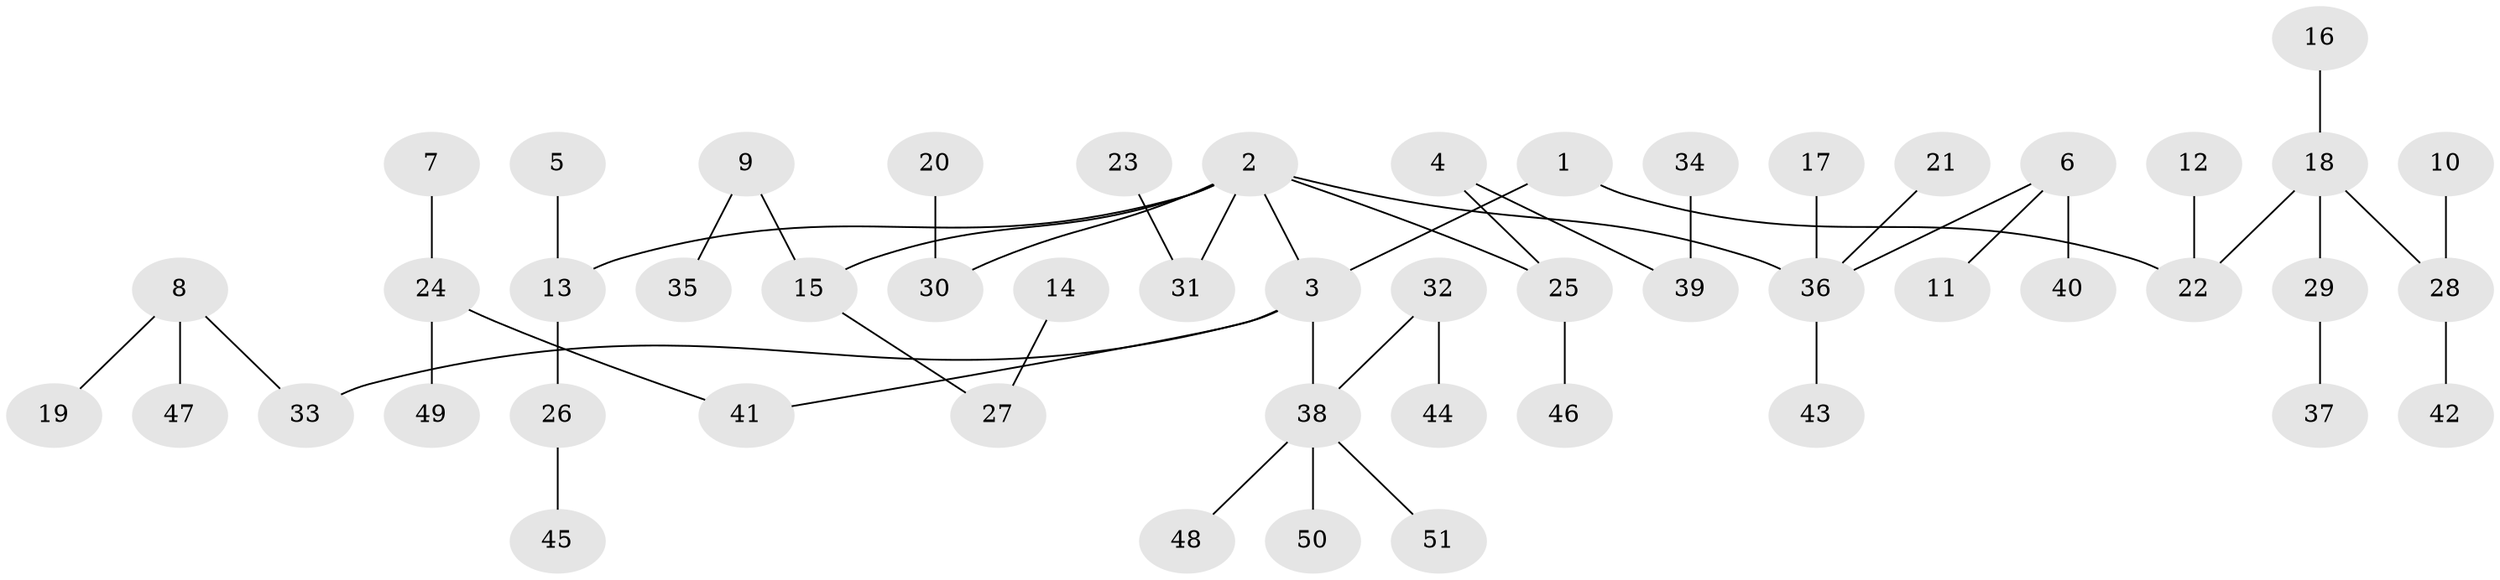 // original degree distribution, {4: 0.09900990099009901, 2: 0.21782178217821782, 6: 0.009900990099009901, 3: 0.13861386138613863, 5: 0.019801980198019802, 1: 0.504950495049505, 7: 0.009900990099009901}
// Generated by graph-tools (version 1.1) at 2025/26/03/09/25 03:26:33]
// undirected, 51 vertices, 50 edges
graph export_dot {
graph [start="1"]
  node [color=gray90,style=filled];
  1;
  2;
  3;
  4;
  5;
  6;
  7;
  8;
  9;
  10;
  11;
  12;
  13;
  14;
  15;
  16;
  17;
  18;
  19;
  20;
  21;
  22;
  23;
  24;
  25;
  26;
  27;
  28;
  29;
  30;
  31;
  32;
  33;
  34;
  35;
  36;
  37;
  38;
  39;
  40;
  41;
  42;
  43;
  44;
  45;
  46;
  47;
  48;
  49;
  50;
  51;
  1 -- 3 [weight=1.0];
  1 -- 22 [weight=1.0];
  2 -- 3 [weight=1.0];
  2 -- 13 [weight=1.0];
  2 -- 15 [weight=1.0];
  2 -- 25 [weight=1.0];
  2 -- 30 [weight=1.0];
  2 -- 31 [weight=1.0];
  2 -- 36 [weight=1.0];
  3 -- 33 [weight=1.0];
  3 -- 38 [weight=1.0];
  3 -- 41 [weight=1.0];
  4 -- 25 [weight=1.0];
  4 -- 39 [weight=1.0];
  5 -- 13 [weight=1.0];
  6 -- 11 [weight=1.0];
  6 -- 36 [weight=1.0];
  6 -- 40 [weight=1.0];
  7 -- 24 [weight=1.0];
  8 -- 19 [weight=1.0];
  8 -- 33 [weight=1.0];
  8 -- 47 [weight=1.0];
  9 -- 15 [weight=1.0];
  9 -- 35 [weight=1.0];
  10 -- 28 [weight=1.0];
  12 -- 22 [weight=1.0];
  13 -- 26 [weight=1.0];
  14 -- 27 [weight=1.0];
  15 -- 27 [weight=1.0];
  16 -- 18 [weight=1.0];
  17 -- 36 [weight=1.0];
  18 -- 22 [weight=1.0];
  18 -- 28 [weight=1.0];
  18 -- 29 [weight=1.0];
  20 -- 30 [weight=1.0];
  21 -- 36 [weight=1.0];
  23 -- 31 [weight=1.0];
  24 -- 41 [weight=1.0];
  24 -- 49 [weight=1.0];
  25 -- 46 [weight=1.0];
  26 -- 45 [weight=1.0];
  28 -- 42 [weight=1.0];
  29 -- 37 [weight=1.0];
  32 -- 38 [weight=1.0];
  32 -- 44 [weight=1.0];
  34 -- 39 [weight=1.0];
  36 -- 43 [weight=1.0];
  38 -- 48 [weight=1.0];
  38 -- 50 [weight=1.0];
  38 -- 51 [weight=1.0];
}
